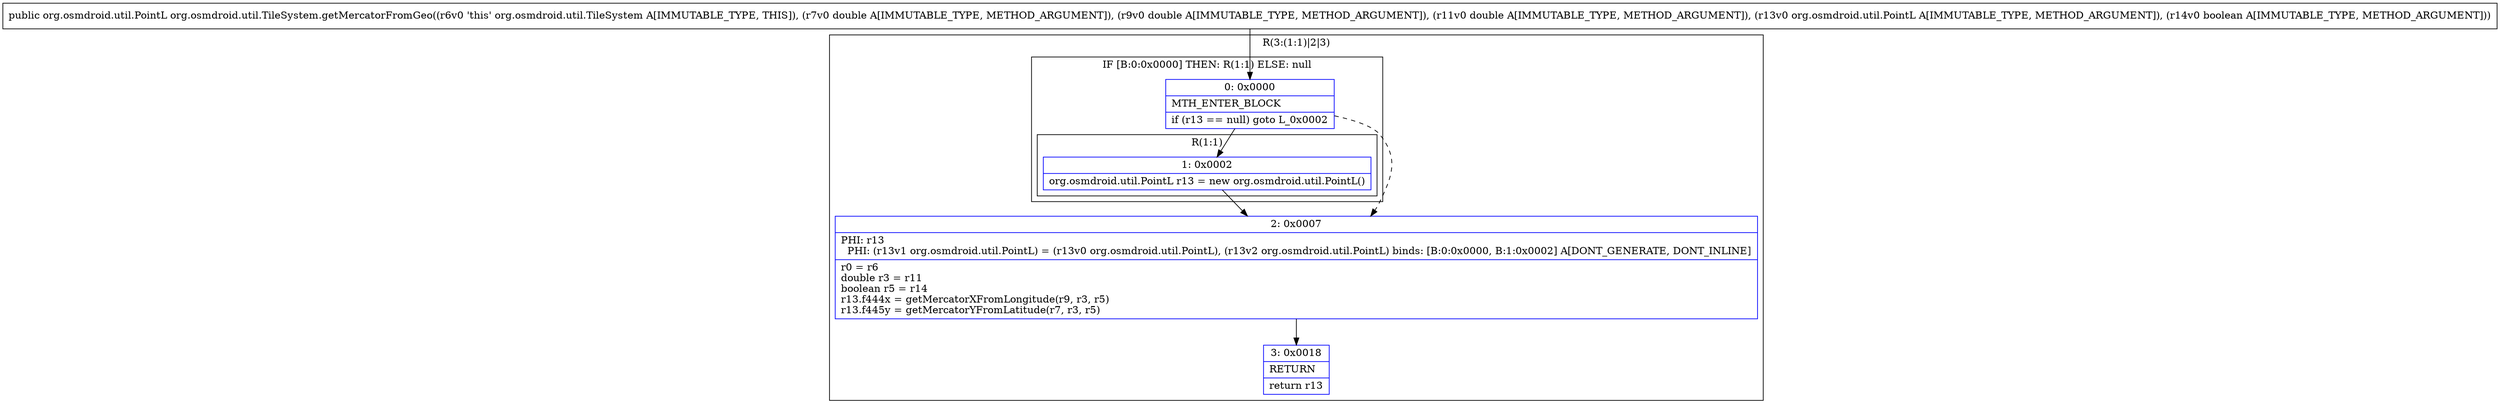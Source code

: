 digraph "CFG fororg.osmdroid.util.TileSystem.getMercatorFromGeo(DDDLorg\/osmdroid\/util\/PointL;Z)Lorg\/osmdroid\/util\/PointL;" {
subgraph cluster_Region_1491244382 {
label = "R(3:(1:1)|2|3)";
node [shape=record,color=blue];
subgraph cluster_IfRegion_92041519 {
label = "IF [B:0:0x0000] THEN: R(1:1) ELSE: null";
node [shape=record,color=blue];
Node_0 [shape=record,label="{0\:\ 0x0000|MTH_ENTER_BLOCK\l|if (r13 == null) goto L_0x0002\l}"];
subgraph cluster_Region_221468340 {
label = "R(1:1)";
node [shape=record,color=blue];
Node_1 [shape=record,label="{1\:\ 0x0002|org.osmdroid.util.PointL r13 = new org.osmdroid.util.PointL()\l}"];
}
}
Node_2 [shape=record,label="{2\:\ 0x0007|PHI: r13 \l  PHI: (r13v1 org.osmdroid.util.PointL) = (r13v0 org.osmdroid.util.PointL), (r13v2 org.osmdroid.util.PointL) binds: [B:0:0x0000, B:1:0x0002] A[DONT_GENERATE, DONT_INLINE]\l|r0 = r6\ldouble r3 = r11\lboolean r5 = r14\lr13.f444x = getMercatorXFromLongitude(r9, r3, r5)\lr13.f445y = getMercatorYFromLatitude(r7, r3, r5)\l}"];
Node_3 [shape=record,label="{3\:\ 0x0018|RETURN\l|return r13\l}"];
}
MethodNode[shape=record,label="{public org.osmdroid.util.PointL org.osmdroid.util.TileSystem.getMercatorFromGeo((r6v0 'this' org.osmdroid.util.TileSystem A[IMMUTABLE_TYPE, THIS]), (r7v0 double A[IMMUTABLE_TYPE, METHOD_ARGUMENT]), (r9v0 double A[IMMUTABLE_TYPE, METHOD_ARGUMENT]), (r11v0 double A[IMMUTABLE_TYPE, METHOD_ARGUMENT]), (r13v0 org.osmdroid.util.PointL A[IMMUTABLE_TYPE, METHOD_ARGUMENT]), (r14v0 boolean A[IMMUTABLE_TYPE, METHOD_ARGUMENT])) }"];
MethodNode -> Node_0;
Node_0 -> Node_1;
Node_0 -> Node_2[style=dashed];
Node_1 -> Node_2;
Node_2 -> Node_3;
}

